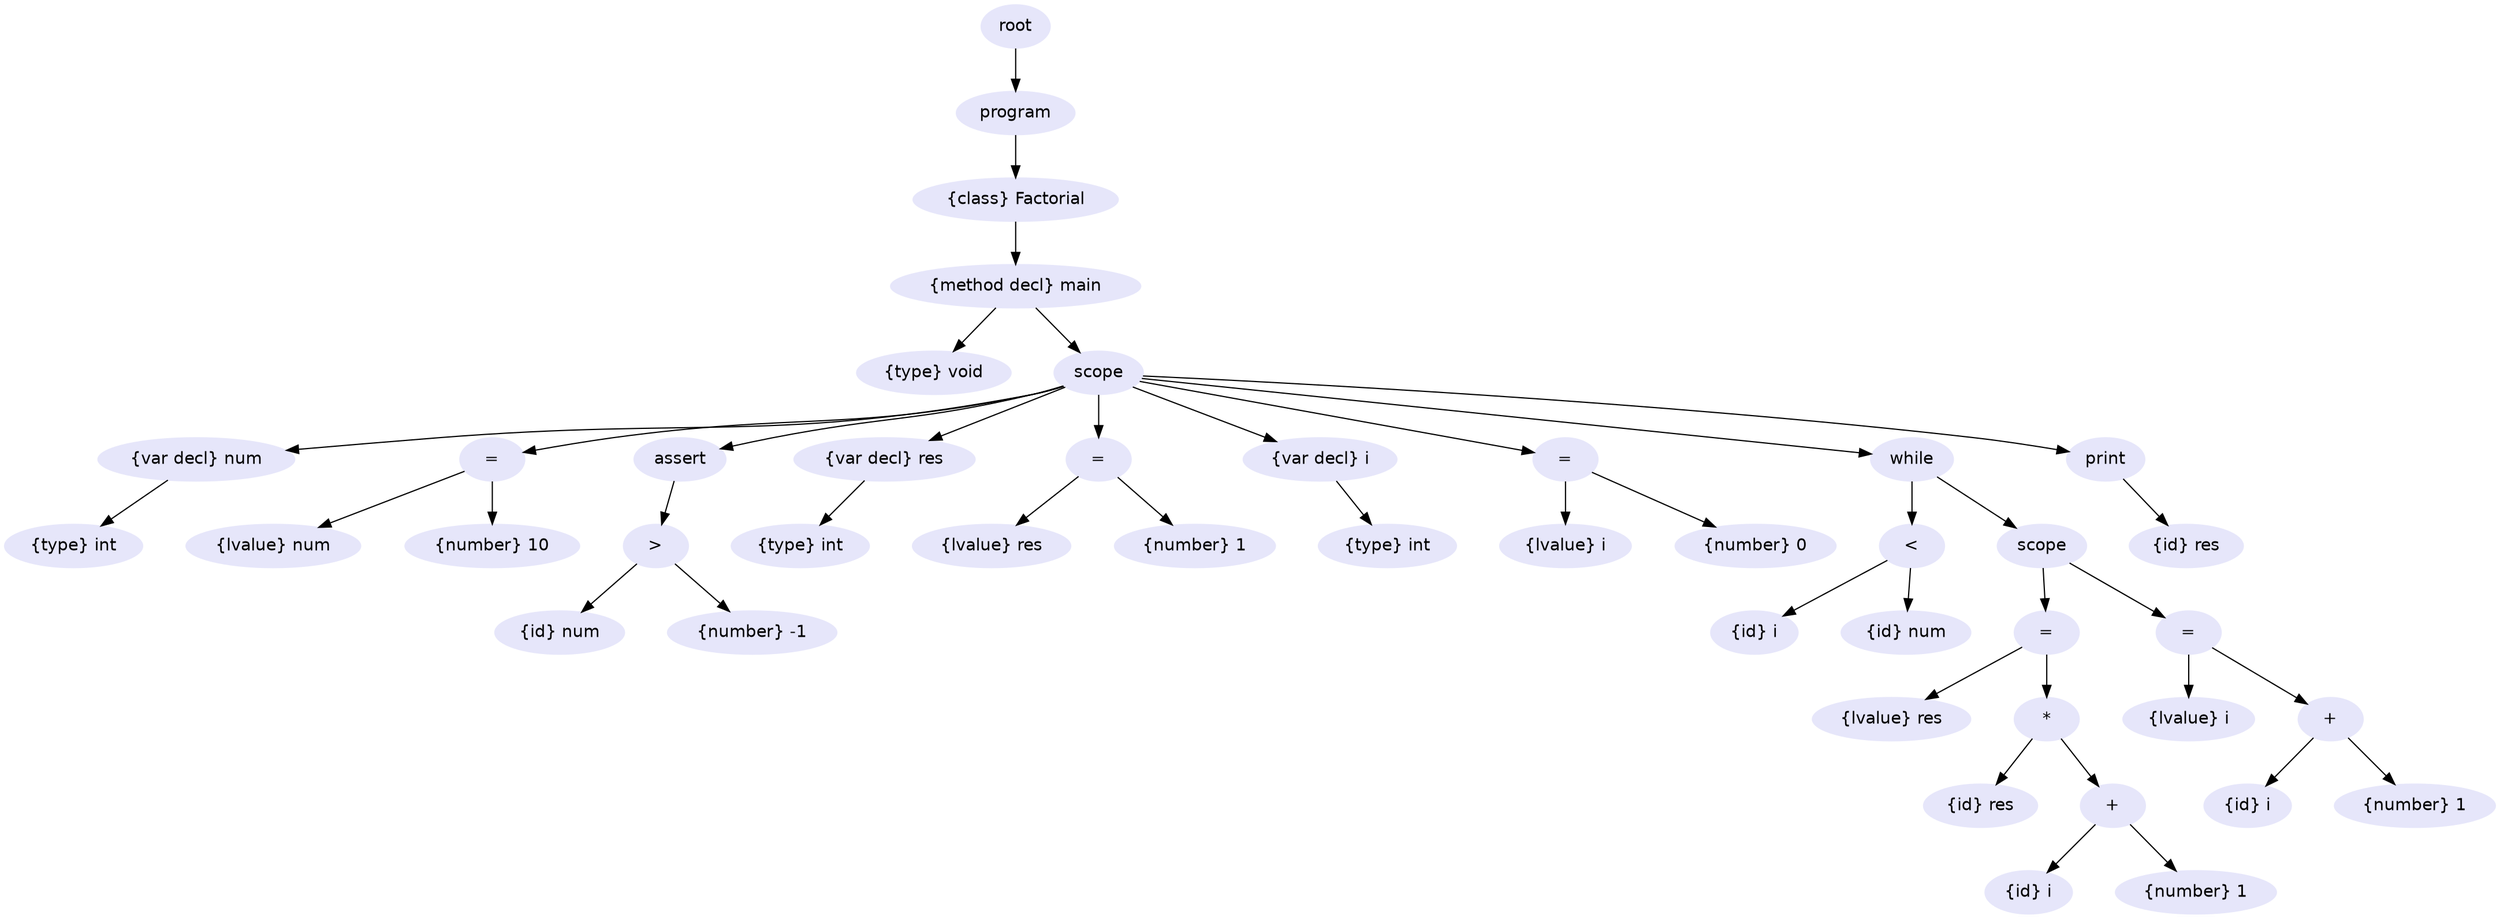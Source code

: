 digraph program {
graph [nodesep=0.5];
node [fontname="Helvetica", color="Lavender", style="filled"];node0 [label="root"];
node0x55cb85550ab0 [label="program"];
node0 -> node0x55cb85550ab0
node0x55cb8554fdf0 [label="{class} Factorial"];
node0x55cb85550ab0 -> node0x55cb8554fdf0
node0x55cb85550180 [label="{method decl} main"];
node0x55cb8554fdf0 -> node0x55cb85550180
node0x55cb85550a60 [label="{type} void"];
node0x55cb85550180 -> node0x55cb85550a60
node0x55cb85550980 [label="scope"];
node0x55cb85550180 -> node0x55cb85550980
node0x55cb8554f980 [label="{var decl} num"];
node0x55cb85550980 -> node0x55cb8554f980
node0x55cb8554f930 [label="{type} int"];
node0x55cb8554f980 -> node0x55cb8554f930
node0x55cb8554faa0 [label="="];
node0x55cb85550980 -> node0x55cb8554faa0
node0x55cb8554fa20 [label="{lvalue} num"];
node0x55cb8554faa0 -> node0x55cb8554fa20
node0x55cb8554fa70 [label="{number} 10"];
node0x55cb8554faa0 -> node0x55cb8554fa70
node0x55cb8554fbc0 [label="assert"];
node0x55cb85550980 -> node0x55cb8554fbc0
node0x55cb8554fb80 [label=">"];
node0x55cb8554fbc0 -> node0x55cb8554fb80
node0x55cb8554fb40 [label="{id} num"];
node0x55cb8554fb80 -> node0x55cb8554fb40
node0x55cb8554fae0 [label="{number} -1"];
node0x55cb8554fb80 -> node0x55cb8554fae0
node0x55cb8554fc80 [label="{var decl} res"];
node0x55cb85550980 -> node0x55cb8554fc80
node0x55cb8554fbf0 [label="{type} int"];
node0x55cb8554fc80 -> node0x55cb8554fbf0
node0x55cb8554fc40 [label="="];
node0x55cb85550980 -> node0x55cb8554fc40
node0x55cb8554fda0 [label="{lvalue} res"];
node0x55cb8554fc40 -> node0x55cb8554fda0
node0x55cb8554fb10 [label="{number} 1"];
node0x55cb8554fc40 -> node0x55cb8554fb10
node0x55cb8554fee0 [label="{var decl} i"];
node0x55cb85550980 -> node0x55cb8554fee0
node0x55cb8554fd50 [label="{type} int"];
node0x55cb8554fee0 -> node0x55cb8554fd50
node0x55cb85550070 [label="="];
node0x55cb85550980 -> node0x55cb85550070
node0x55cb8554fff0 [label="{lvalue} i"];
node0x55cb85550070 -> node0x55cb8554fff0
node0x55cb85550040 [label="{number} 0"];
node0x55cb85550070 -> node0x55cb85550040
node0x55cb85550660 [label="while"];
node0x55cb85550980 -> node0x55cb85550660
node0x55cb85550280 [label="<"];
node0x55cb85550660 -> node0x55cb85550280
node0x55cb85550200 [label="{id} i"];
node0x55cb85550280 -> node0x55cb85550200
node0x55cb85550240 [label="{id} num"];
node0x55cb85550280 -> node0x55cb85550240
node0x55cb85550620 [label="scope"];
node0x55cb85550660 -> node0x55cb85550620
node0x55cb85550440 [label="="];
node0x55cb85550620 -> node0x55cb85550440
node0x55cb855502c0 [label="{lvalue} res"];
node0x55cb85550440 -> node0x55cb855502c0
node0x55cb85550400 [label="*"];
node0x55cb85550440 -> node0x55cb85550400
node0x55cb85550310 [label="{id} res"];
node0x55cb85550400 -> node0x55cb85550310
node0x55cb855503c0 [label="+"];
node0x55cb85550400 -> node0x55cb855503c0
node0x55cb85550350 [label="{id} i"];
node0x55cb855503c0 -> node0x55cb85550350
node0x55cb85550390 [label="{number} 1"];
node0x55cb855503c0 -> node0x55cb85550390
node0x55cb85550580 [label="="];
node0x55cb85550620 -> node0x55cb85550580
node0x55cb85550480 [label="{lvalue} i"];
node0x55cb85550580 -> node0x55cb85550480
node0x55cb85550540 [label="+"];
node0x55cb85550580 -> node0x55cb85550540
node0x55cb855504d0 [label="{id} i"];
node0x55cb85550540 -> node0x55cb855504d0
node0x55cb85550510 [label="{number} 1"];
node0x55cb85550540 -> node0x55cb85550510
node0x55cb855505f0 [label="print"];
node0x55cb85550980 -> node0x55cb855505f0
node0x55cb85550790 [label="{id} res"];
node0x55cb855505f0 -> node0x55cb85550790
}
